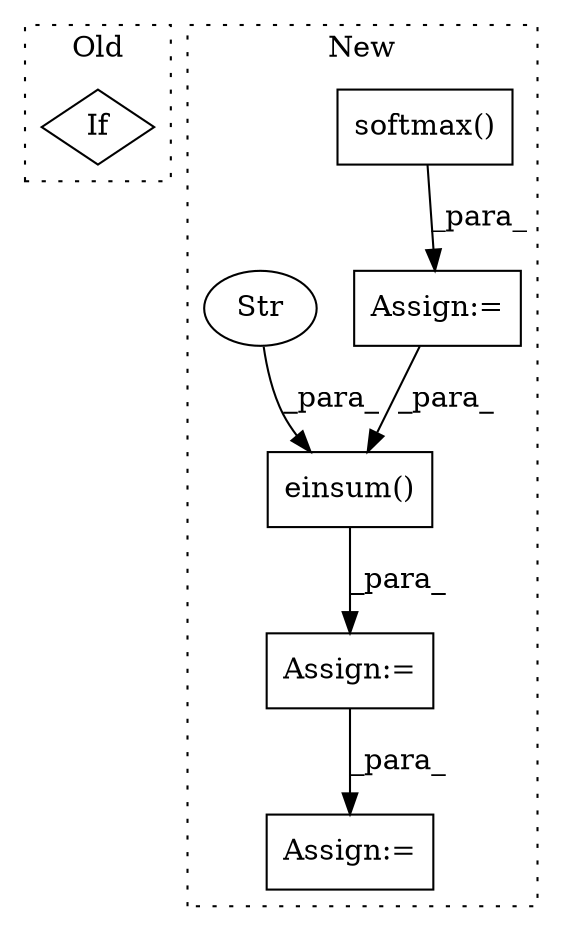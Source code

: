 digraph G {
subgraph cluster0 {
1 [label="If" a="96" s="1592" l="3" shape="diamond"];
label = "Old";
style="dotted";
}
subgraph cluster1 {
2 [label="softmax()" a="75" s="2715,2733" l="14,8" shape="box"];
3 [label="Assign:=" a="68" s="2712" l="3" shape="box"];
4 [label="Assign:=" a="68" s="3014" l="3" shape="box"];
5 [label="Assign:=" a="68" s="2864" l="3" shape="box"];
6 [label="einsum()" a="75" s="2867,2912" l="13,1" shape="box"];
7 [label="Str" a="66" s="2880" l="17" shape="ellipse"];
label = "New";
style="dotted";
}
2 -> 3 [label="_para_"];
3 -> 6 [label="_para_"];
5 -> 4 [label="_para_"];
6 -> 5 [label="_para_"];
7 -> 6 [label="_para_"];
}